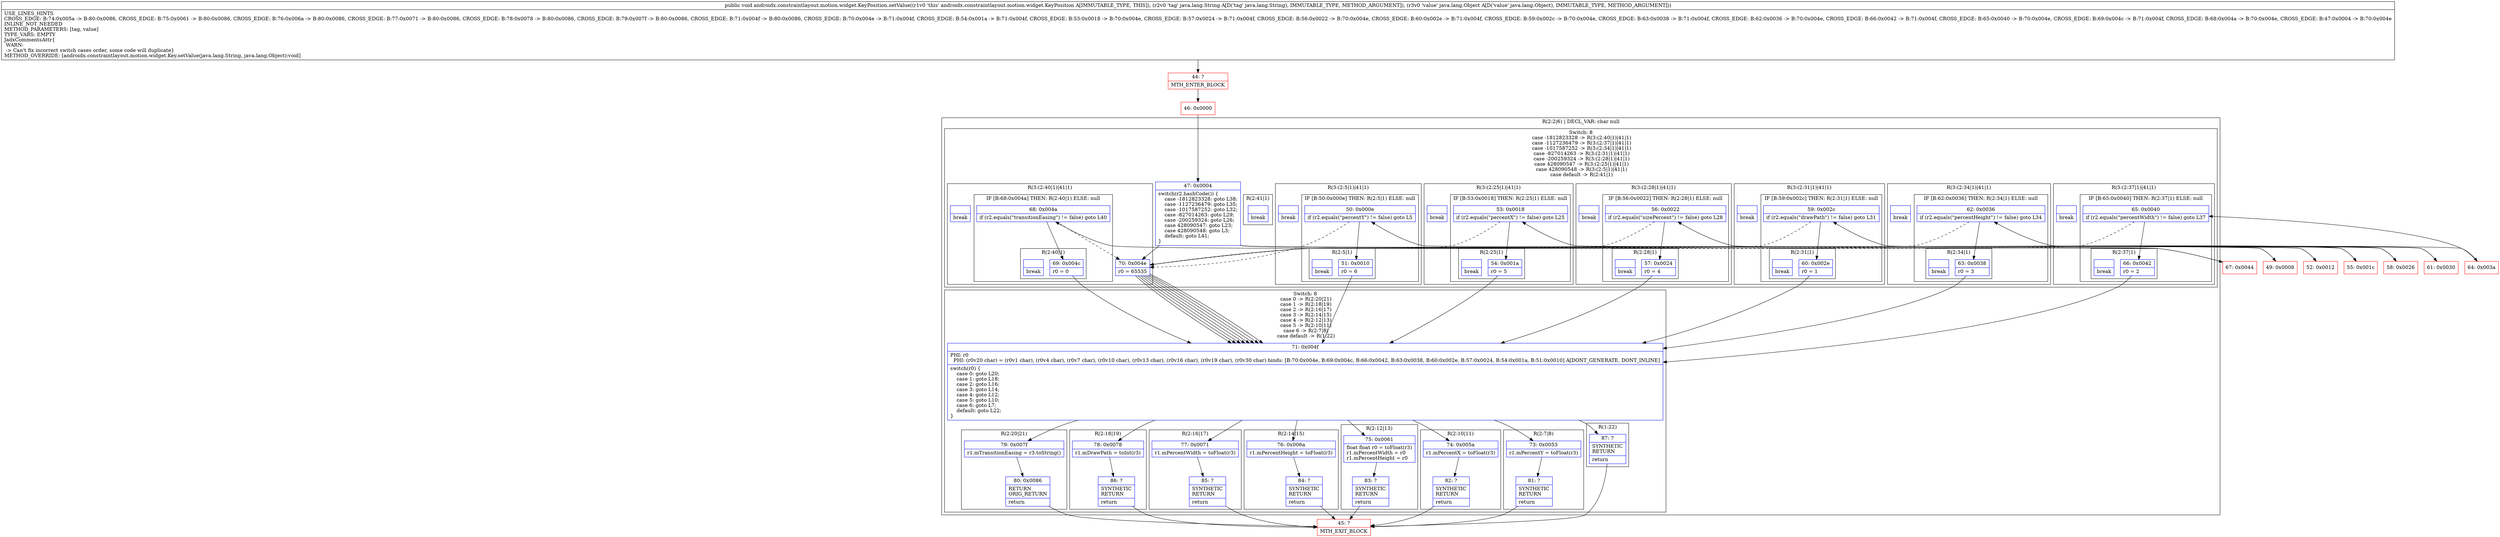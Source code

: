 digraph "CFG forandroidx.constraintlayout.motion.widget.KeyPosition.setValue(Ljava\/lang\/String;Ljava\/lang\/Object;)V" {
subgraph cluster_Region_1210281559 {
label = "R(2:2|6) | DECL_VAR: char null\l";
node [shape=record,color=blue];
subgraph cluster_SwitchRegion_447320153 {
label = "Switch: 8
 case -1812823328 -> R(3:(2:40|1)|41|1)
 case -1127236479 -> R(3:(2:37|1)|41|1)
 case -1017587252 -> R(3:(2:34|1)|41|1)
 case -827014263 -> R(3:(2:31|1)|41|1)
 case -200259324 -> R(3:(2:28|1)|41|1)
 case 428090547 -> R(3:(2:25|1)|41|1)
 case 428090548 -> R(3:(2:5|1)|41|1)
 case default -> R(2:41|1)";
node [shape=record,color=blue];
Node_47 [shape=record,label="{47\:\ 0x0004|switch(r2.hashCode()) \{\l    case \-1812823328: goto L38;\l    case \-1127236479: goto L35;\l    case \-1017587252: goto L32;\l    case \-827014263: goto L29;\l    case \-200259324: goto L26;\l    case 428090547: goto L23;\l    case 428090548: goto L3;\l    default: goto L41;\l\}\l}"];
subgraph cluster_Region_1264624556 {
label = "R(3:(2:40|1)|41|1)";
node [shape=record,color=blue];
subgraph cluster_IfRegion_1445031203 {
label = "IF [B:68:0x004a] THEN: R(2:40|1) ELSE: null";
node [shape=record,color=blue];
Node_68 [shape=record,label="{68\:\ 0x004a|if (r2.equals(\"transitionEasing\") != false) goto L40\l}"];
subgraph cluster_Region_2051851809 {
label = "R(2:40|1)";
node [shape=record,color=blue];
Node_69 [shape=record,label="{69\:\ 0x004c|r0 = 0\l}"];
Node_InsnContainer_1207994647 [shape=record,label="{|break\l}"];
}
}
Node_70 [shape=record,label="{70\:\ 0x004e|r0 = 65535\l}"];
Node_InsnContainer_453117846 [shape=record,label="{|break\l}"];
}
subgraph cluster_Region_1989461222 {
label = "R(3:(2:37|1)|41|1)";
node [shape=record,color=blue];
subgraph cluster_IfRegion_1308588023 {
label = "IF [B:65:0x0040] THEN: R(2:37|1) ELSE: null";
node [shape=record,color=blue];
Node_65 [shape=record,label="{65\:\ 0x0040|if (r2.equals(\"percentWidth\") != false) goto L37\l}"];
subgraph cluster_Region_537202113 {
label = "R(2:37|1)";
node [shape=record,color=blue];
Node_66 [shape=record,label="{66\:\ 0x0042|r0 = 2\l}"];
Node_InsnContainer_283792158 [shape=record,label="{|break\l}"];
}
}
Node_70 [shape=record,label="{70\:\ 0x004e|r0 = 65535\l}"];
Node_InsnContainer_1559115813 [shape=record,label="{|break\l}"];
}
subgraph cluster_Region_1084902853 {
label = "R(3:(2:34|1)|41|1)";
node [shape=record,color=blue];
subgraph cluster_IfRegion_1474013849 {
label = "IF [B:62:0x0036] THEN: R(2:34|1) ELSE: null";
node [shape=record,color=blue];
Node_62 [shape=record,label="{62\:\ 0x0036|if (r2.equals(\"percentHeight\") != false) goto L34\l}"];
subgraph cluster_Region_1569432371 {
label = "R(2:34|1)";
node [shape=record,color=blue];
Node_63 [shape=record,label="{63\:\ 0x0038|r0 = 3\l}"];
Node_InsnContainer_1638743898 [shape=record,label="{|break\l}"];
}
}
Node_70 [shape=record,label="{70\:\ 0x004e|r0 = 65535\l}"];
Node_InsnContainer_589165266 [shape=record,label="{|break\l}"];
}
subgraph cluster_Region_628934485 {
label = "R(3:(2:31|1)|41|1)";
node [shape=record,color=blue];
subgraph cluster_IfRegion_245352836 {
label = "IF [B:59:0x002c] THEN: R(2:31|1) ELSE: null";
node [shape=record,color=blue];
Node_59 [shape=record,label="{59\:\ 0x002c|if (r2.equals(\"drawPath\") != false) goto L31\l}"];
subgraph cluster_Region_1242199009 {
label = "R(2:31|1)";
node [shape=record,color=blue];
Node_60 [shape=record,label="{60\:\ 0x002e|r0 = 1\l}"];
Node_InsnContainer_68826540 [shape=record,label="{|break\l}"];
}
}
Node_70 [shape=record,label="{70\:\ 0x004e|r0 = 65535\l}"];
Node_InsnContainer_214277530 [shape=record,label="{|break\l}"];
}
subgraph cluster_Region_1800371605 {
label = "R(3:(2:28|1)|41|1)";
node [shape=record,color=blue];
subgraph cluster_IfRegion_1082291634 {
label = "IF [B:56:0x0022] THEN: R(2:28|1) ELSE: null";
node [shape=record,color=blue];
Node_56 [shape=record,label="{56\:\ 0x0022|if (r2.equals(\"sizePercent\") != false) goto L28\l}"];
subgraph cluster_Region_1458297167 {
label = "R(2:28|1)";
node [shape=record,color=blue];
Node_57 [shape=record,label="{57\:\ 0x0024|r0 = 4\l}"];
Node_InsnContainer_807491535 [shape=record,label="{|break\l}"];
}
}
Node_70 [shape=record,label="{70\:\ 0x004e|r0 = 65535\l}"];
Node_InsnContainer_1707320114 [shape=record,label="{|break\l}"];
}
subgraph cluster_Region_992753646 {
label = "R(3:(2:25|1)|41|1)";
node [shape=record,color=blue];
subgraph cluster_IfRegion_1170922333 {
label = "IF [B:53:0x0018] THEN: R(2:25|1) ELSE: null";
node [shape=record,color=blue];
Node_53 [shape=record,label="{53\:\ 0x0018|if (r2.equals(\"percentX\") != false) goto L25\l}"];
subgraph cluster_Region_1586019670 {
label = "R(2:25|1)";
node [shape=record,color=blue];
Node_54 [shape=record,label="{54\:\ 0x001a|r0 = 5\l}"];
Node_InsnContainer_372640179 [shape=record,label="{|break\l}"];
}
}
Node_70 [shape=record,label="{70\:\ 0x004e|r0 = 65535\l}"];
Node_InsnContainer_739490709 [shape=record,label="{|break\l}"];
}
subgraph cluster_Region_695894315 {
label = "R(3:(2:5|1)|41|1)";
node [shape=record,color=blue];
subgraph cluster_IfRegion_1412515606 {
label = "IF [B:50:0x000e] THEN: R(2:5|1) ELSE: null";
node [shape=record,color=blue];
Node_50 [shape=record,label="{50\:\ 0x000e|if (r2.equals(\"percentY\") != false) goto L5\l}"];
subgraph cluster_Region_1587158927 {
label = "R(2:5|1)";
node [shape=record,color=blue];
Node_51 [shape=record,label="{51\:\ 0x0010|r0 = 6\l}"];
Node_InsnContainer_1202876158 [shape=record,label="{|break\l}"];
}
}
Node_70 [shape=record,label="{70\:\ 0x004e|r0 = 65535\l}"];
Node_InsnContainer_1634704426 [shape=record,label="{|break\l}"];
}
subgraph cluster_Region_1795140926 {
label = "R(2:41|1)";
node [shape=record,color=blue];
Node_70 [shape=record,label="{70\:\ 0x004e|r0 = 65535\l}"];
Node_InsnContainer_1351699585 [shape=record,label="{|break\l}"];
}
}
subgraph cluster_SwitchRegion_239515762 {
label = "Switch: 8
 case 0 -> R(2:20|21)
 case 1 -> R(2:18|19)
 case 2 -> R(2:16|17)
 case 3 -> R(2:14|15)
 case 4 -> R(2:12|13)
 case 5 -> R(2:10|11)
 case 6 -> R(2:7|8)
 case default -> R(1:22)";
node [shape=record,color=blue];
Node_71 [shape=record,label="{71\:\ 0x004f|PHI: r0 \l  PHI: (r0v20 char) = (r0v1 char), (r0v4 char), (r0v7 char), (r0v10 char), (r0v13 char), (r0v16 char), (r0v19 char), (r0v30 char) binds: [B:70:0x004e, B:69:0x004c, B:66:0x0042, B:63:0x0038, B:60:0x002e, B:57:0x0024, B:54:0x001a, B:51:0x0010] A[DONT_GENERATE, DONT_INLINE]\l|switch(r0) \{\l    case 0: goto L20;\l    case 1: goto L18;\l    case 2: goto L16;\l    case 3: goto L14;\l    case 4: goto L12;\l    case 5: goto L10;\l    case 6: goto L7;\l    default: goto L22;\l\}\l}"];
subgraph cluster_Region_1524101850 {
label = "R(2:20|21)";
node [shape=record,color=blue];
Node_79 [shape=record,label="{79\:\ 0x007f|r1.mTransitionEasing = r3.toString()\l}"];
Node_80 [shape=record,label="{80\:\ 0x0086|RETURN\lORIG_RETURN\l|return\l}"];
}
subgraph cluster_Region_1195682662 {
label = "R(2:18|19)";
node [shape=record,color=blue];
Node_78 [shape=record,label="{78\:\ 0x0078|r1.mDrawPath = toInt(r3)\l}"];
Node_86 [shape=record,label="{86\:\ ?|SYNTHETIC\lRETURN\l|return\l}"];
}
subgraph cluster_Region_493552203 {
label = "R(2:16|17)";
node [shape=record,color=blue];
Node_77 [shape=record,label="{77\:\ 0x0071|r1.mPercentWidth = toFloat(r3)\l}"];
Node_85 [shape=record,label="{85\:\ ?|SYNTHETIC\lRETURN\l|return\l}"];
}
subgraph cluster_Region_643148988 {
label = "R(2:14|15)";
node [shape=record,color=blue];
Node_76 [shape=record,label="{76\:\ 0x006a|r1.mPercentHeight = toFloat(r3)\l}"];
Node_84 [shape=record,label="{84\:\ ?|SYNTHETIC\lRETURN\l|return\l}"];
}
subgraph cluster_Region_1201072838 {
label = "R(2:12|13)";
node [shape=record,color=blue];
Node_75 [shape=record,label="{75\:\ 0x0061|float float r0 = toFloat(r3)\lr1.mPercentWidth = r0\lr1.mPercentHeight = r0\l}"];
Node_83 [shape=record,label="{83\:\ ?|SYNTHETIC\lRETURN\l|return\l}"];
}
subgraph cluster_Region_1131535246 {
label = "R(2:10|11)";
node [shape=record,color=blue];
Node_74 [shape=record,label="{74\:\ 0x005a|r1.mPercentX = toFloat(r3)\l}"];
Node_82 [shape=record,label="{82\:\ ?|SYNTHETIC\lRETURN\l|return\l}"];
}
subgraph cluster_Region_562841373 {
label = "R(2:7|8)";
node [shape=record,color=blue];
Node_73 [shape=record,label="{73\:\ 0x0053|r1.mPercentY = toFloat(r3)\l}"];
Node_81 [shape=record,label="{81\:\ ?|SYNTHETIC\lRETURN\l|return\l}"];
}
subgraph cluster_Region_1689280573 {
label = "R(1:22)";
node [shape=record,color=blue];
Node_87 [shape=record,label="{87\:\ ?|SYNTHETIC\lRETURN\l|return\l}"];
}
}
}
Node_44 [shape=record,color=red,label="{44\:\ ?|MTH_ENTER_BLOCK\l}"];
Node_46 [shape=record,color=red,label="{46\:\ 0x0000}"];
Node_49 [shape=record,color=red,label="{49\:\ 0x0008}"];
Node_45 [shape=record,color=red,label="{45\:\ ?|MTH_EXIT_BLOCK\l}"];
Node_52 [shape=record,color=red,label="{52\:\ 0x0012}"];
Node_55 [shape=record,color=red,label="{55\:\ 0x001c}"];
Node_58 [shape=record,color=red,label="{58\:\ 0x0026}"];
Node_61 [shape=record,color=red,label="{61\:\ 0x0030}"];
Node_64 [shape=record,color=red,label="{64\:\ 0x003a}"];
Node_67 [shape=record,color=red,label="{67\:\ 0x0044}"];
MethodNode[shape=record,label="{public void androidx.constraintlayout.motion.widget.KeyPosition.setValue((r1v0 'this' androidx.constraintlayout.motion.widget.KeyPosition A[IMMUTABLE_TYPE, THIS]), (r2v0 'tag' java.lang.String A[D('tag' java.lang.String), IMMUTABLE_TYPE, METHOD_ARGUMENT]), (r3v0 'value' java.lang.Object A[D('value' java.lang.Object), IMMUTABLE_TYPE, METHOD_ARGUMENT]))  | USE_LINES_HINTS\lCROSS_EDGE: B:74:0x005a \-\> B:80:0x0086, CROSS_EDGE: B:75:0x0061 \-\> B:80:0x0086, CROSS_EDGE: B:76:0x006a \-\> B:80:0x0086, CROSS_EDGE: B:77:0x0071 \-\> B:80:0x0086, CROSS_EDGE: B:78:0x0078 \-\> B:80:0x0086, CROSS_EDGE: B:79:0x007f \-\> B:80:0x0086, CROSS_EDGE: B:71:0x004f \-\> B:80:0x0086, CROSS_EDGE: B:70:0x004e \-\> B:71:0x004f, CROSS_EDGE: B:54:0x001a \-\> B:71:0x004f, CROSS_EDGE: B:53:0x0018 \-\> B:70:0x004e, CROSS_EDGE: B:57:0x0024 \-\> B:71:0x004f, CROSS_EDGE: B:56:0x0022 \-\> B:70:0x004e, CROSS_EDGE: B:60:0x002e \-\> B:71:0x004f, CROSS_EDGE: B:59:0x002c \-\> B:70:0x004e, CROSS_EDGE: B:63:0x0038 \-\> B:71:0x004f, CROSS_EDGE: B:62:0x0036 \-\> B:70:0x004e, CROSS_EDGE: B:66:0x0042 \-\> B:71:0x004f, CROSS_EDGE: B:65:0x0040 \-\> B:70:0x004e, CROSS_EDGE: B:69:0x004c \-\> B:71:0x004f, CROSS_EDGE: B:68:0x004a \-\> B:70:0x004e, CROSS_EDGE: B:47:0x0004 \-\> B:70:0x004e\lINLINE_NOT_NEEDED\lMETHOD_PARAMETERS: [tag, value]\lTYPE_VARS: EMPTY\lJadxCommentsAttr\{\l WARN: \l \-\> Can't fix incorrect switch cases order, some code will duplicate\}\lMETHOD_OVERRIDE: [androidx.constraintlayout.motion.widget.Key.setValue(java.lang.String, java.lang.Object):void]\l}"];
MethodNode -> Node_44;Node_47 -> Node_49;
Node_47 -> Node_52;
Node_47 -> Node_55;
Node_47 -> Node_58;
Node_47 -> Node_61;
Node_47 -> Node_64;
Node_47 -> Node_67;
Node_47 -> Node_70;
Node_68 -> Node_69;
Node_68 -> Node_70[style=dashed];
Node_69 -> Node_71;
Node_70 -> Node_71;
Node_65 -> Node_66;
Node_65 -> Node_70[style=dashed];
Node_66 -> Node_71;
Node_70 -> Node_71;
Node_62 -> Node_63;
Node_62 -> Node_70[style=dashed];
Node_63 -> Node_71;
Node_70 -> Node_71;
Node_59 -> Node_60;
Node_59 -> Node_70[style=dashed];
Node_60 -> Node_71;
Node_70 -> Node_71;
Node_56 -> Node_57;
Node_56 -> Node_70[style=dashed];
Node_57 -> Node_71;
Node_70 -> Node_71;
Node_53 -> Node_54;
Node_53 -> Node_70[style=dashed];
Node_54 -> Node_71;
Node_70 -> Node_71;
Node_50 -> Node_51;
Node_50 -> Node_70[style=dashed];
Node_51 -> Node_71;
Node_70 -> Node_71;
Node_70 -> Node_71;
Node_71 -> Node_73;
Node_71 -> Node_74;
Node_71 -> Node_75;
Node_71 -> Node_76;
Node_71 -> Node_77;
Node_71 -> Node_78;
Node_71 -> Node_79;
Node_71 -> Node_87;
Node_79 -> Node_80;
Node_80 -> Node_45;
Node_78 -> Node_86;
Node_86 -> Node_45;
Node_77 -> Node_85;
Node_85 -> Node_45;
Node_76 -> Node_84;
Node_84 -> Node_45;
Node_75 -> Node_83;
Node_83 -> Node_45;
Node_74 -> Node_82;
Node_82 -> Node_45;
Node_73 -> Node_81;
Node_81 -> Node_45;
Node_87 -> Node_45;
Node_44 -> Node_46;
Node_46 -> Node_47;
Node_49 -> Node_50;
Node_52 -> Node_53;
Node_55 -> Node_56;
Node_58 -> Node_59;
Node_61 -> Node_62;
Node_64 -> Node_65;
Node_67 -> Node_68;
}

